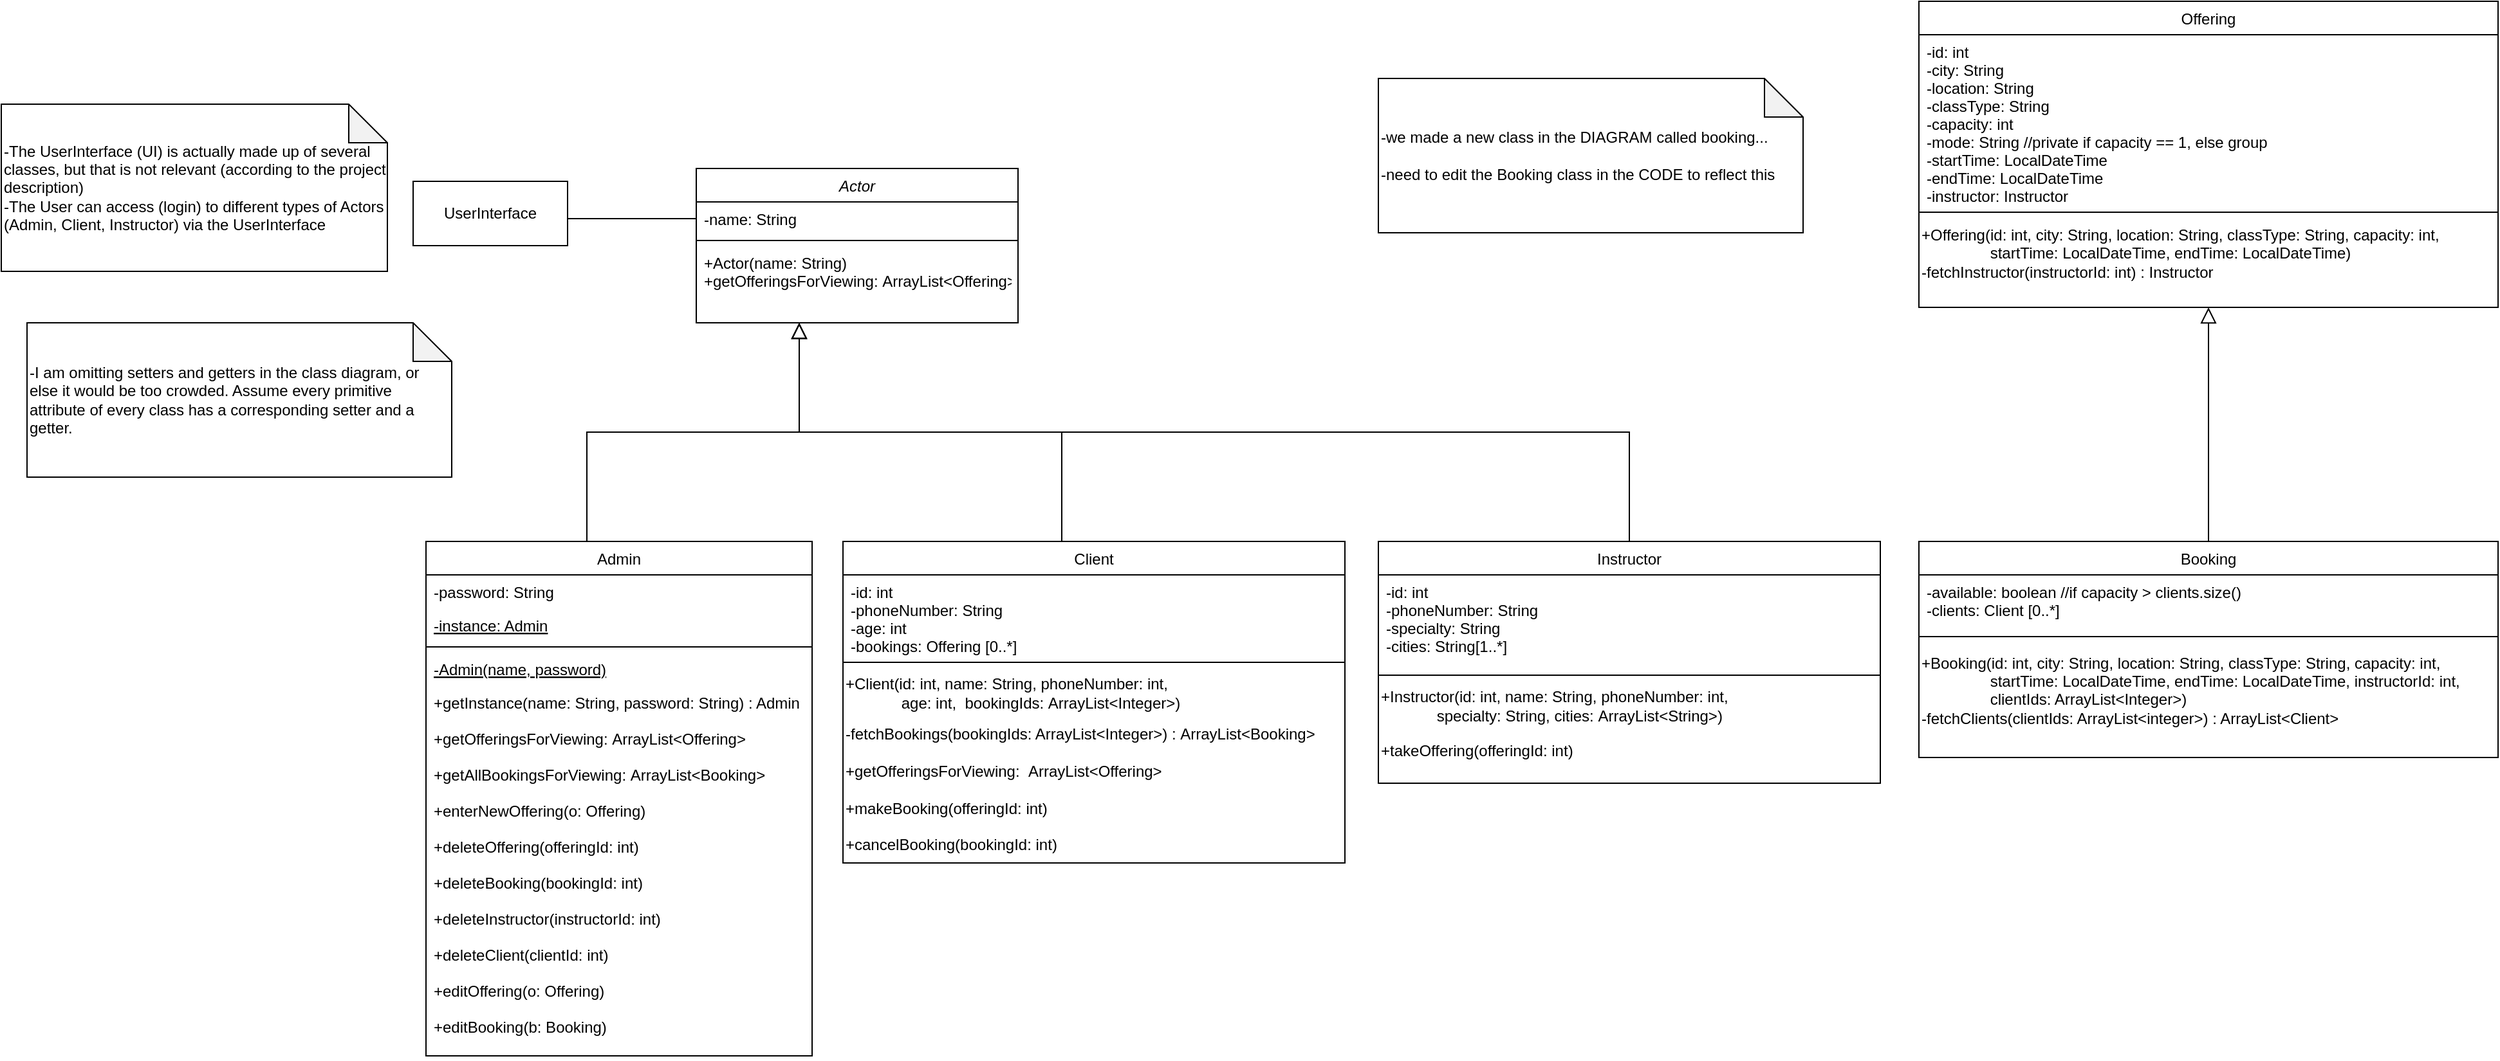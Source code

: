 <mxfile version="24.8.3">
  <diagram id="C5RBs43oDa-KdzZeNtuy" name="Page-1">
    <mxGraphModel dx="4007" dy="3029" grid="1" gridSize="10" guides="1" tooltips="1" connect="1" arrows="1" fold="1" page="1" pageScale="1" pageWidth="827" pageHeight="1169" math="0" shadow="0">
      <root>
        <mxCell id="WIyWlLk6GJQsqaUBKTNV-0" />
        <mxCell id="WIyWlLk6GJQsqaUBKTNV-1" parent="WIyWlLk6GJQsqaUBKTNV-0" />
        <mxCell id="zkfFHV4jXpPFQw0GAbJ--0" value="Actor" style="swimlane;fontStyle=2;align=center;verticalAlign=top;childLayout=stackLayout;horizontal=1;startSize=26;horizontalStack=0;resizeParent=1;resizeLast=0;collapsible=1;marginBottom=0;rounded=0;shadow=0;strokeWidth=1;" parent="WIyWlLk6GJQsqaUBKTNV-1" vertex="1">
          <mxGeometry x="220" y="120" width="250" height="120" as="geometry">
            <mxRectangle x="230" y="140" width="160" height="26" as="alternateBounds" />
          </mxGeometry>
        </mxCell>
        <mxCell id="zkfFHV4jXpPFQw0GAbJ--1" value="-name: String" style="text;align=left;verticalAlign=top;spacingLeft=4;spacingRight=4;overflow=hidden;rotatable=0;points=[[0,0.5],[1,0.5]];portConstraint=eastwest;" parent="zkfFHV4jXpPFQw0GAbJ--0" vertex="1">
          <mxGeometry y="26" width="250" height="26" as="geometry" />
        </mxCell>
        <mxCell id="zkfFHV4jXpPFQw0GAbJ--4" value="" style="line;html=1;strokeWidth=1;align=left;verticalAlign=middle;spacingTop=-1;spacingLeft=3;spacingRight=3;rotatable=0;labelPosition=right;points=[];portConstraint=eastwest;" parent="zkfFHV4jXpPFQw0GAbJ--0" vertex="1">
          <mxGeometry y="52" width="250" height="8" as="geometry" />
        </mxCell>
        <mxCell id="zkfFHV4jXpPFQw0GAbJ--5" value="+Actor(name: String)&#xa;+getOfferingsForViewing: ArrayList&lt;Offering&gt;" style="text;align=left;verticalAlign=top;spacingLeft=4;spacingRight=4;overflow=hidden;rotatable=0;points=[[0,0.5],[1,0.5]];portConstraint=eastwest;fontStyle=0" parent="zkfFHV4jXpPFQw0GAbJ--0" vertex="1">
          <mxGeometry y="60" width="250" height="60" as="geometry" />
        </mxCell>
        <mxCell id="zkfFHV4jXpPFQw0GAbJ--6" value="Admin" style="swimlane;fontStyle=0;align=center;verticalAlign=top;childLayout=stackLayout;horizontal=1;startSize=26;horizontalStack=0;resizeParent=1;resizeLast=0;collapsible=1;marginBottom=0;rounded=0;shadow=0;strokeWidth=1;" parent="WIyWlLk6GJQsqaUBKTNV-1" vertex="1">
          <mxGeometry x="10" y="410" width="300" height="400" as="geometry">
            <mxRectangle x="130" y="380" width="160" height="26" as="alternateBounds" />
          </mxGeometry>
        </mxCell>
        <mxCell id="zkfFHV4jXpPFQw0GAbJ--7" value="-password: String" style="text;align=left;verticalAlign=top;spacingLeft=4;spacingRight=4;overflow=hidden;rotatable=0;points=[[0,0.5],[1,0.5]];portConstraint=eastwest;" parent="zkfFHV4jXpPFQw0GAbJ--6" vertex="1">
          <mxGeometry y="26" width="300" height="26" as="geometry" />
        </mxCell>
        <mxCell id="zkfFHV4jXpPFQw0GAbJ--8" value="-instance: Admin" style="text;align=left;verticalAlign=top;spacingLeft=4;spacingRight=4;overflow=hidden;rotatable=0;points=[[0,0.5],[1,0.5]];portConstraint=eastwest;rounded=0;shadow=0;html=0;fontStyle=4" parent="zkfFHV4jXpPFQw0GAbJ--6" vertex="1">
          <mxGeometry y="52" width="300" height="26" as="geometry" />
        </mxCell>
        <mxCell id="zkfFHV4jXpPFQw0GAbJ--9" value="" style="line;html=1;strokeWidth=1;align=left;verticalAlign=middle;spacingTop=-1;spacingLeft=3;spacingRight=3;rotatable=0;labelPosition=right;points=[];portConstraint=eastwest;" parent="zkfFHV4jXpPFQw0GAbJ--6" vertex="1">
          <mxGeometry y="78" width="300" height="8" as="geometry" />
        </mxCell>
        <mxCell id="zkfFHV4jXpPFQw0GAbJ--10" value="-Admin(name, password)" style="text;align=left;verticalAlign=top;spacingLeft=4;spacingRight=4;overflow=hidden;rotatable=0;points=[[0,0.5],[1,0.5]];portConstraint=eastwest;fontStyle=4" parent="zkfFHV4jXpPFQw0GAbJ--6" vertex="1">
          <mxGeometry y="86" width="300" height="26" as="geometry" />
        </mxCell>
        <mxCell id="zkfFHV4jXpPFQw0GAbJ--11" value="+getInstance(name: String, password: String) : Admin&#xa;&#xa;+getOfferingsForViewing: ArrayList&lt;Offering&gt;&#xa;&#xa;+getAllBookingsForViewing: ArrayList&lt;Booking&gt;&#xa;&#xa;+enterNewOffering(o: Offering)&#xa;&#xa;+deleteOffering(offeringId: int)&#xa;&#xa;+deleteBooking(bookingId: int)&#xa;&#xa;+deleteInstructor(instructorId: int)&#xa;&#xa;+deleteClient(clientId: int)&#xa;&#xa;+editOffering(o: Offering)&#xa;&#xa;+editBooking(b: Booking)" style="text;align=left;verticalAlign=top;spacingLeft=4;spacingRight=4;overflow=hidden;rotatable=0;points=[[0,0.5],[1,0.5]];portConstraint=eastwest;fontStyle=0" parent="zkfFHV4jXpPFQw0GAbJ--6" vertex="1">
          <mxGeometry y="112" width="300" height="288" as="geometry" />
        </mxCell>
        <mxCell id="zkfFHV4jXpPFQw0GAbJ--12" value="" style="endArrow=block;endSize=10;endFill=0;shadow=0;strokeWidth=1;rounded=0;curved=0;edgeStyle=elbowEdgeStyle;elbow=vertical;" parent="WIyWlLk6GJQsqaUBKTNV-1" edge="1">
          <mxGeometry width="160" relative="1" as="geometry">
            <mxPoint x="135" y="410" as="sourcePoint" />
            <mxPoint x="300" y="240" as="targetPoint" />
          </mxGeometry>
        </mxCell>
        <mxCell id="zkfFHV4jXpPFQw0GAbJ--13" value="Client" style="swimlane;fontStyle=0;align=center;verticalAlign=top;childLayout=stackLayout;horizontal=1;startSize=26;horizontalStack=0;resizeParent=1;resizeLast=0;collapsible=1;marginBottom=0;rounded=0;shadow=0;strokeWidth=1;" parent="WIyWlLk6GJQsqaUBKTNV-1" vertex="1">
          <mxGeometry x="334" y="410" width="390" height="250" as="geometry">
            <mxRectangle x="340" y="380" width="170" height="26" as="alternateBounds" />
          </mxGeometry>
        </mxCell>
        <mxCell id="zkfFHV4jXpPFQw0GAbJ--14" value="-id: int&#xa;-phoneNumber: String&#xa;-age: int&#xa;-bookings: Offering [0..*]&#xa;" style="text;align=left;verticalAlign=top;spacingLeft=4;spacingRight=4;overflow=hidden;rotatable=0;points=[[0,0.5],[1,0.5]];portConstraint=eastwest;" parent="zkfFHV4jXpPFQw0GAbJ--13" vertex="1">
          <mxGeometry y="26" width="390" height="64" as="geometry" />
        </mxCell>
        <mxCell id="zkfFHV4jXpPFQw0GAbJ--15" value="" style="line;html=1;strokeWidth=1;align=left;verticalAlign=middle;spacingTop=-1;spacingLeft=3;spacingRight=3;rotatable=0;labelPosition=right;points=[];portConstraint=eastwest;" parent="zkfFHV4jXpPFQw0GAbJ--13" vertex="1">
          <mxGeometry y="90" width="390" height="8" as="geometry" />
        </mxCell>
        <mxCell id="7gu54isgV79Q07UWzMDv-10" value="+Client(id: int, name: String, phoneNumber: int,&amp;nbsp;&lt;div&gt;&lt;span style=&quot;white-space: pre;&quot;&gt;&#x9;&lt;/span&gt;&amp;nbsp; &amp;nbsp; &amp;nbsp;age: int,&amp;nbsp; bookingIds:&amp;nbsp;&lt;span style=&quot;background-color: initial;&quot;&gt;ArrayList&amp;lt;Integer&amp;gt;)&lt;/span&gt;&lt;span style=&quot;background-color: initial;&quot;&gt;&amp;nbsp;&lt;/span&gt;&lt;/div&gt;" style="text;html=1;align=left;verticalAlign=middle;resizable=0;points=[];autosize=1;strokeColor=none;fillColor=none;" parent="zkfFHV4jXpPFQw0GAbJ--13" vertex="1">
          <mxGeometry y="98" width="390" height="40" as="geometry" />
        </mxCell>
        <mxCell id="7gu54isgV79Q07UWzMDv-11" value="-fetchBookings(bookingIds: ArrayList&amp;lt;Integer&amp;gt;) :&amp;nbsp;&lt;span style=&quot;white-space-collapse: preserve; background-color: initial;&quot;&gt;ArrayList&amp;lt;Booking&amp;gt;&lt;/span&gt;&lt;div&gt;&lt;span style=&quot;white-space-collapse: preserve; background-color: initial;&quot;&gt;&lt;br&gt;&lt;/span&gt;&lt;/div&gt;&lt;div&gt;&lt;div&gt;+getOfferingsForViewing:&amp;nbsp;&lt;span style=&quot;background-color: initial;&quot;&gt;&amp;nbsp;ArrayList&amp;lt;Offering&amp;gt;&lt;/span&gt;&lt;/div&gt;&lt;div&gt;&lt;br&gt;&lt;/div&gt;+makeBooking(offeringId: int)&lt;/div&gt;&lt;div&gt;&lt;span style=&quot;background-color: initial;&quot;&gt;&lt;br&gt;&lt;/span&gt;&lt;/div&gt;&lt;div&gt;+cancelBooking(bookingId: int)&lt;/div&gt;" style="text;html=1;align=left;verticalAlign=middle;resizable=0;points=[];autosize=1;strokeColor=none;fillColor=none;" parent="zkfFHV4jXpPFQw0GAbJ--13" vertex="1">
          <mxGeometry y="138" width="390" height="110" as="geometry" />
        </mxCell>
        <mxCell id="zkfFHV4jXpPFQw0GAbJ--16" value="" style="endArrow=block;endSize=10;endFill=0;shadow=0;strokeWidth=1;rounded=0;curved=0;edgeStyle=elbowEdgeStyle;elbow=vertical;" parent="WIyWlLk6GJQsqaUBKTNV-1" edge="1">
          <mxGeometry width="160" relative="1" as="geometry">
            <mxPoint x="504" y="410" as="sourcePoint" />
            <mxPoint x="300" y="240" as="targetPoint" />
          </mxGeometry>
        </mxCell>
        <mxCell id="7gu54isgV79Q07UWzMDv-0" value="UserInterface" style="rounded=0;whiteSpace=wrap;html=1;" parent="WIyWlLk6GJQsqaUBKTNV-1" vertex="1">
          <mxGeometry y="130" width="120" height="50" as="geometry" />
        </mxCell>
        <mxCell id="7gu54isgV79Q07UWzMDv-1" value="-I am omitting setters and getters in the class diagram, or else it would be too crowded. Assume every primitive attribute of every class has a corresponding setter and a getter.&lt;div&gt;&lt;/div&gt;" style="shape=note;whiteSpace=wrap;html=1;backgroundOutline=1;darkOpacity=0.05;align=left;" parent="WIyWlLk6GJQsqaUBKTNV-1" vertex="1">
          <mxGeometry x="-300" y="240" width="330" height="120" as="geometry" />
        </mxCell>
        <mxCell id="7gu54isgV79Q07UWzMDv-2" value="&lt;div&gt;-The UserInterface (UI) is actually made up of several classes, but that is not relevant (according to the project description)&lt;/div&gt;-The User can access (login) to different types of Actors (Admin, Client, Instructor) via the UserInterface" style="shape=note;whiteSpace=wrap;html=1;backgroundOutline=1;darkOpacity=0.05;align=left;" parent="WIyWlLk6GJQsqaUBKTNV-1" vertex="1">
          <mxGeometry x="-320" y="70" width="300" height="130" as="geometry" />
        </mxCell>
        <mxCell id="7gu54isgV79Q07UWzMDv-3" value="" style="endArrow=none;html=1;rounded=0;exitX=1;exitY=0.58;exitDx=0;exitDy=0;exitPerimeter=0;entryX=0;entryY=0.5;entryDx=0;entryDy=0;" parent="WIyWlLk6GJQsqaUBKTNV-1" source="7gu54isgV79Q07UWzMDv-0" target="zkfFHV4jXpPFQw0GAbJ--1" edge="1">
          <mxGeometry width="50" height="50" relative="1" as="geometry">
            <mxPoint x="260" y="260" as="sourcePoint" />
            <mxPoint x="310" y="210" as="targetPoint" />
          </mxGeometry>
        </mxCell>
        <mxCell id="7gu54isgV79Q07UWzMDv-5" value="" style="endArrow=block;endSize=10;endFill=0;shadow=0;strokeWidth=1;rounded=0;curved=0;edgeStyle=elbowEdgeStyle;elbow=vertical;exitX=0.5;exitY=0;exitDx=0;exitDy=0;" parent="WIyWlLk6GJQsqaUBKTNV-1" source="7gu54isgV79Q07UWzMDv-12" edge="1">
          <mxGeometry width="160" relative="1" as="geometry">
            <mxPoint x="900" y="410" as="sourcePoint" />
            <mxPoint x="300" y="240" as="targetPoint" />
          </mxGeometry>
        </mxCell>
        <mxCell id="7gu54isgV79Q07UWzMDv-12" value="Instructor" style="swimlane;fontStyle=0;align=center;verticalAlign=top;childLayout=stackLayout;horizontal=1;startSize=26;horizontalStack=0;resizeParent=1;resizeLast=0;collapsible=1;marginBottom=0;rounded=0;shadow=0;strokeWidth=1;" parent="WIyWlLk6GJQsqaUBKTNV-1" vertex="1">
          <mxGeometry x="750" y="410" width="390" height="188" as="geometry">
            <mxRectangle x="340" y="380" width="170" height="26" as="alternateBounds" />
          </mxGeometry>
        </mxCell>
        <mxCell id="7gu54isgV79Q07UWzMDv-13" value="-id: int&#xa;-phoneNumber: String&#xa;-specialty: String&#xa;-cities: String[1..*]&#xa;" style="text;align=left;verticalAlign=top;spacingLeft=4;spacingRight=4;overflow=hidden;rotatable=0;points=[[0,0.5],[1,0.5]];portConstraint=eastwest;" parent="7gu54isgV79Q07UWzMDv-12" vertex="1">
          <mxGeometry y="26" width="390" height="74" as="geometry" />
        </mxCell>
        <mxCell id="7gu54isgV79Q07UWzMDv-14" value="" style="line;html=1;strokeWidth=1;align=left;verticalAlign=middle;spacingTop=-1;spacingLeft=3;spacingRight=3;rotatable=0;labelPosition=right;points=[];portConstraint=eastwest;" parent="7gu54isgV79Q07UWzMDv-12" vertex="1">
          <mxGeometry y="100" width="390" height="8" as="geometry" />
        </mxCell>
        <mxCell id="7gu54isgV79Q07UWzMDv-15" value="+Instructor(id: int, name: String, phoneNumber: int,&amp;nbsp;&lt;div&gt;&lt;span style=&quot;white-space: pre;&quot;&gt;&#x9;&lt;/span&gt;&amp;nbsp; &amp;nbsp; &amp;nbsp;specialty: String, cities:&amp;nbsp;&lt;span style=&quot;background-color: initial;&quot;&gt;ArrayList&amp;lt;String&amp;gt;)&lt;/span&gt;&lt;span style=&quot;background-color: initial;&quot;&gt;&amp;nbsp;&lt;/span&gt;&lt;/div&gt;" style="text;html=1;align=left;verticalAlign=middle;resizable=0;points=[];autosize=1;strokeColor=none;fillColor=none;" parent="7gu54isgV79Q07UWzMDv-12" vertex="1">
          <mxGeometry y="108" width="390" height="40" as="geometry" />
        </mxCell>
        <mxCell id="ZanfAX85IRqWrSVoW-81-2" value="+takeOffering(offeringId: int&lt;span style=&quot;background-color: initial;&quot;&gt;)&lt;/span&gt;&lt;span style=&quot;background-color: initial;&quot;&gt;&amp;nbsp;&lt;/span&gt;" style="text;html=1;align=left;verticalAlign=middle;resizable=0;points=[];autosize=1;strokeColor=none;fillColor=none;" vertex="1" parent="7gu54isgV79Q07UWzMDv-12">
          <mxGeometry y="148" width="390" height="30" as="geometry" />
        </mxCell>
        <mxCell id="7gu54isgV79Q07UWzMDv-17" value="Offering" style="swimlane;fontStyle=0;align=center;verticalAlign=top;childLayout=stackLayout;horizontal=1;startSize=26;horizontalStack=0;resizeParent=1;resizeLast=0;collapsible=1;marginBottom=0;rounded=0;shadow=0;strokeWidth=1;" parent="WIyWlLk6GJQsqaUBKTNV-1" vertex="1">
          <mxGeometry x="1170" y="-10" width="450" height="238" as="geometry">
            <mxRectangle x="340" y="380" width="170" height="26" as="alternateBounds" />
          </mxGeometry>
        </mxCell>
        <mxCell id="7gu54isgV79Q07UWzMDv-18" value="-id: int&#xa;-city: String&#xa;-location: String&#xa;-classType: String&#xa;-capacity: int&#xa;-mode: String //private if capacity == 1, else group&#xa;-startTime: LocalDateTime&#xa;-endTime: LocalDateTime&#xa;-instructor: Instructor&#xa;" style="text;align=left;verticalAlign=top;spacingLeft=4;spacingRight=4;overflow=hidden;rotatable=0;points=[[0,0.5],[1,0.5]];portConstraint=eastwest;" parent="7gu54isgV79Q07UWzMDv-17" vertex="1">
          <mxGeometry y="26" width="450" height="134" as="geometry" />
        </mxCell>
        <mxCell id="7gu54isgV79Q07UWzMDv-19" value="" style="line;html=1;strokeWidth=1;align=left;verticalAlign=middle;spacingTop=-1;spacingLeft=3;spacingRight=3;rotatable=0;labelPosition=right;points=[];portConstraint=eastwest;" parent="7gu54isgV79Q07UWzMDv-17" vertex="1">
          <mxGeometry y="160" width="450" height="8" as="geometry" />
        </mxCell>
        <mxCell id="7gu54isgV79Q07UWzMDv-20" value="&lt;div&gt;&lt;span style=&quot;background-color: initial;&quot;&gt;+Offering(id: int, city: String, location: String, classType: String, capacity: int,&lt;/span&gt;&lt;/div&gt;&lt;div&gt;&lt;div&gt;&lt;span style=&quot;white-space-collapse: preserve;&quot;&gt;&#x9;&lt;/span&gt;&lt;span style=&quot;white-space-collapse: preserve;&quot;&gt;&#x9;&lt;/span&gt;startTime: LocalDateTime, endTime: LocalDateTime&lt;span style=&quot;background-color: initial;&quot;&gt;)&lt;/span&gt;&lt;/div&gt;&lt;/div&gt;&lt;div&gt;-fetchInstructor(instructorId: int&lt;span style=&quot;background-color: initial;&quot;&gt;) : Instructor&lt;/span&gt;&lt;/div&gt;&lt;div&gt;&lt;span style=&quot;background-color: initial;&quot;&gt;&lt;br&gt;&lt;/span&gt;&lt;/div&gt;" style="text;html=1;align=left;verticalAlign=middle;resizable=0;points=[];autosize=1;strokeColor=none;fillColor=none;" parent="7gu54isgV79Q07UWzMDv-17" vertex="1">
          <mxGeometry y="168" width="450" height="70" as="geometry" />
        </mxCell>
        <mxCell id="ZanfAX85IRqWrSVoW-81-0" value="-we made a new class in the DIAGRAM called booking...&lt;div&gt;&lt;br&gt;&lt;/div&gt;&lt;div&gt;-need to edit the Booking class in the CODE to reflect this&lt;/div&gt;" style="shape=note;whiteSpace=wrap;html=1;backgroundOutline=1;darkOpacity=0.05;align=left;" vertex="1" parent="WIyWlLk6GJQsqaUBKTNV-1">
          <mxGeometry x="750" y="50" width="330" height="120" as="geometry" />
        </mxCell>
        <mxCell id="ZanfAX85IRqWrSVoW-81-4" value="Booking" style="swimlane;fontStyle=0;align=center;verticalAlign=top;childLayout=stackLayout;horizontal=1;startSize=26;horizontalStack=0;resizeParent=1;resizeLast=0;collapsible=1;marginBottom=0;rounded=0;shadow=0;strokeWidth=1;" vertex="1" parent="WIyWlLk6GJQsqaUBKTNV-1">
          <mxGeometry x="1170" y="410" width="450" height="168" as="geometry">
            <mxRectangle x="340" y="380" width="170" height="26" as="alternateBounds" />
          </mxGeometry>
        </mxCell>
        <mxCell id="ZanfAX85IRqWrSVoW-81-5" value="-available: boolean //if capacity &gt; clients.size() &#xa;-clients: Client [0..*]&#xa;" style="text;align=left;verticalAlign=top;spacingLeft=4;spacingRight=4;overflow=hidden;rotatable=0;points=[[0,0.5],[1,0.5]];portConstraint=eastwest;" vertex="1" parent="ZanfAX85IRqWrSVoW-81-4">
          <mxGeometry y="26" width="450" height="44" as="geometry" />
        </mxCell>
        <mxCell id="ZanfAX85IRqWrSVoW-81-6" value="" style="line;html=1;strokeWidth=1;align=left;verticalAlign=middle;spacingTop=-1;spacingLeft=3;spacingRight=3;rotatable=0;labelPosition=right;points=[];portConstraint=eastwest;" vertex="1" parent="ZanfAX85IRqWrSVoW-81-4">
          <mxGeometry y="70" width="450" height="8" as="geometry" />
        </mxCell>
        <mxCell id="ZanfAX85IRqWrSVoW-81-7" value="+Booking(id: int, city: String, location: String, classType: String, capacity: int,&lt;div&gt;&lt;span style=&quot;white-space: pre;&quot;&gt;&#x9;&lt;/span&gt;&lt;span style=&quot;white-space: pre;&quot;&gt;&#x9;&lt;/span&gt;startTime: LocalDateTime, endTime: LocalDateTime, instructorId: int,&amp;nbsp;&lt;br&gt;&lt;/div&gt;&lt;div&gt;&lt;span style=&quot;white-space: pre;&quot;&gt;&#x9;&lt;/span&gt;&lt;span style=&quot;white-space: pre;&quot;&gt;&#x9;&lt;/span&gt;clientIds: ArrayList&amp;lt;Integer&amp;gt;)&lt;br&gt;&lt;/div&gt;&lt;div&gt;-fetchClients(clientIds: ArrayList&amp;lt;integer&amp;gt;&lt;span style=&quot;background-color: initial;&quot;&gt;) : ArrayList&amp;lt;Client&amp;gt;&lt;/span&gt;&lt;/div&gt;&lt;div&gt;&lt;br&gt;&lt;/div&gt;" style="text;html=1;align=left;verticalAlign=middle;resizable=0;points=[];autosize=1;strokeColor=none;fillColor=none;" vertex="1" parent="ZanfAX85IRqWrSVoW-81-4">
          <mxGeometry y="78" width="450" height="90" as="geometry" />
        </mxCell>
        <mxCell id="ZanfAX85IRqWrSVoW-81-9" value="" style="endArrow=block;endSize=10;endFill=0;shadow=0;strokeWidth=1;rounded=0;curved=0;edgeStyle=elbowEdgeStyle;elbow=vertical;exitX=0.5;exitY=0;exitDx=0;exitDy=0;" edge="1" parent="WIyWlLk6GJQsqaUBKTNV-1" source="ZanfAX85IRqWrSVoW-81-4" target="7gu54isgV79Q07UWzMDv-20">
          <mxGeometry width="160" relative="1" as="geometry">
            <mxPoint x="1975" y="450" as="sourcePoint" />
            <mxPoint x="1330" y="280" as="targetPoint" />
          </mxGeometry>
        </mxCell>
      </root>
    </mxGraphModel>
  </diagram>
</mxfile>
